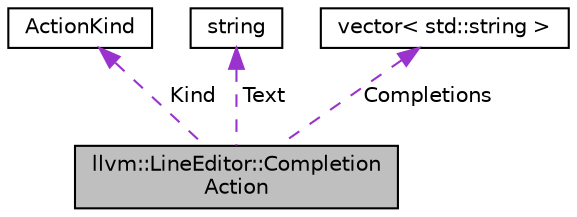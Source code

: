 digraph "llvm::LineEditor::CompletionAction"
{
 // LATEX_PDF_SIZE
  bgcolor="transparent";
  edge [fontname="Helvetica",fontsize="10",labelfontname="Helvetica",labelfontsize="10"];
  node [fontname="Helvetica",fontsize="10",shape="box"];
  Node1 [label="llvm::LineEditor::Completion\lAction",height=0.2,width=0.4,color="black", fillcolor="grey75", style="filled", fontcolor="black",tooltip="The action to perform upon a completion request."];
  Node2 -> Node1 [dir="back",color="darkorchid3",fontsize="10",style="dashed",label=" Kind" ,fontname="Helvetica"];
  Node2 [label="ActionKind",height=0.2,width=0.4,color="black",tooltip=" "];
  Node3 -> Node1 [dir="back",color="darkorchid3",fontsize="10",style="dashed",label=" Text" ,fontname="Helvetica"];
  Node3 [label="string",height=0.2,width=0.4,color="black",tooltip=" "];
  Node4 -> Node1 [dir="back",color="darkorchid3",fontsize="10",style="dashed",label=" Completions" ,fontname="Helvetica"];
  Node4 [label="vector\< std::string \>",height=0.2,width=0.4,color="black",tooltip=" "];
}
